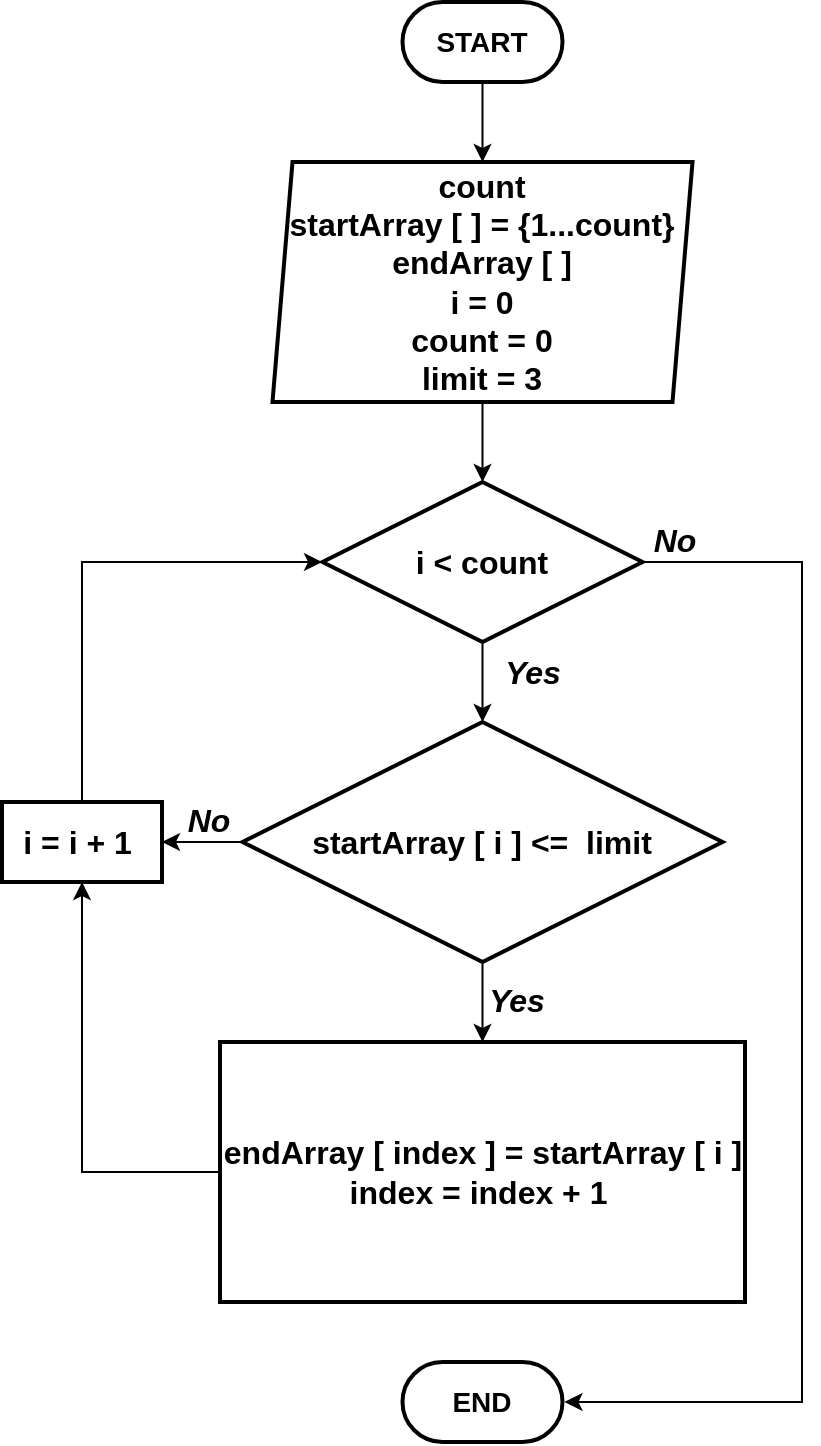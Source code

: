 <mxfile version="20.0.3" type="device"><diagram name="Page-1" id="74e2e168-ea6b-b213-b513-2b3c1d86103e"><mxGraphModel dx="778" dy="591" grid="1" gridSize="10" guides="1" tooltips="1" connect="1" arrows="1" fold="1" page="1" pageScale="1" pageWidth="1100" pageHeight="850" background="none" math="0" shadow="0"><root><mxCell id="0"/><mxCell id="1" parent="0"/><mxCell id="sgOok1tTQzbhQr9uPr8F-7" style="edgeStyle=orthogonalEdgeStyle;rounded=0;orthogonalLoop=1;jettySize=auto;html=1;entryX=0.5;entryY=0;entryDx=0;entryDy=0;fontSize=16;" edge="1" parent="1" target="sgOok1tTQzbhQr9uPr8F-4"><mxGeometry relative="1" as="geometry"><mxPoint x="280.25" y="81" as="sourcePoint"/></mxGeometry></mxCell><mxCell id="sgOok1tTQzbhQr9uPr8F-2" value="&lt;font style=&quot;font-size: 14px;&quot;&gt;&lt;b&gt;START&lt;/b&gt;&lt;/font&gt;" style="rounded=1;whiteSpace=wrap;html=1;perimeterSpacing=1;strokeWidth=2;sketch=0;glass=0;shadow=0;portConstraintRotation=0;fillColor=default;gradientColor=none;arcSize=50;" vertex="1" parent="1"><mxGeometry x="240.25" y="40" width="80" height="40" as="geometry"/></mxCell><mxCell id="sgOok1tTQzbhQr9uPr8F-3" value="&lt;font style=&quot;font-size: 14px;&quot;&gt;&lt;b&gt;END&lt;/b&gt;&lt;/font&gt;" style="rounded=1;whiteSpace=wrap;html=1;perimeterSpacing=1;strokeWidth=2;sketch=0;glass=0;shadow=0;portConstraintRotation=0;fillColor=default;gradientColor=none;arcSize=50;" vertex="1" parent="1"><mxGeometry x="240.25" y="720" width="80" height="40" as="geometry"/></mxCell><mxCell id="sgOok1tTQzbhQr9uPr8F-10" style="edgeStyle=orthogonalEdgeStyle;rounded=0;orthogonalLoop=1;jettySize=auto;html=1;fontSize=16;" edge="1" parent="1" source="sgOok1tTQzbhQr9uPr8F-4" target="sgOok1tTQzbhQr9uPr8F-8"><mxGeometry relative="1" as="geometry"/></mxCell><mxCell id="sgOok1tTQzbhQr9uPr8F-4" value="&lt;b style=&quot;font-size: 16px;&quot;&gt;count&lt;/b&gt;&lt;b style=&quot;font-size: 16px;&quot;&gt;&lt;br&gt;startArray [ ] = {1...count}&lt;br&gt;endArray [ ]&lt;br&gt;i = 0&lt;br&gt;count = 0&lt;br&gt;limit = 3&lt;br&gt;&lt;/b&gt;" style="shape=parallelogram;perimeter=parallelogramPerimeter;whiteSpace=wrap;html=1;fixedSize=1;shadow=0;glass=0;sketch=0;fontSize=14;strokeWidth=2;fillColor=default;gradientColor=none;size=10;" vertex="1" parent="1"><mxGeometry x="175.25" y="120" width="210" height="120" as="geometry"/></mxCell><mxCell id="sgOok1tTQzbhQr9uPr8F-19" style="edgeStyle=orthogonalEdgeStyle;rounded=0;orthogonalLoop=1;jettySize=auto;html=1;entryX=0.5;entryY=1;entryDx=0;entryDy=0;fontSize=16;" edge="1" parent="1" source="sgOok1tTQzbhQr9uPr8F-5" target="sgOok1tTQzbhQr9uPr8F-6"><mxGeometry relative="1" as="geometry"/></mxCell><mxCell id="sgOok1tTQzbhQr9uPr8F-5" value="&lt;b style=&quot;font-size: 16px;&quot;&gt;endArray [ index ] = startArray [ i ]&lt;br&gt;index = index + 1&amp;nbsp;&lt;/b&gt;" style="rounded=0;whiteSpace=wrap;html=1;shadow=0;glass=0;sketch=0;fontSize=14;strokeWidth=2;fillColor=default;gradientColor=none;" vertex="1" parent="1"><mxGeometry x="149" y="560" width="262.5" height="130" as="geometry"/></mxCell><mxCell id="sgOok1tTQzbhQr9uPr8F-18" style="edgeStyle=orthogonalEdgeStyle;rounded=0;orthogonalLoop=1;jettySize=auto;html=1;fontSize=16;" edge="1" parent="1" source="sgOok1tTQzbhQr9uPr8F-6"><mxGeometry relative="1" as="geometry"><mxPoint x="200" y="320" as="targetPoint"/><Array as="points"><mxPoint x="80" y="320"/></Array></mxGeometry></mxCell><mxCell id="sgOok1tTQzbhQr9uPr8F-6" value="&lt;b&gt;&lt;font style=&quot;font-size: 16px;&quot;&gt;i = i + 1&amp;nbsp;&lt;/font&gt;&lt;/b&gt;" style="rounded=0;whiteSpace=wrap;html=1;shadow=0;glass=0;sketch=0;fontSize=14;strokeWidth=2;fillColor=default;gradientColor=none;" vertex="1" parent="1"><mxGeometry x="40" y="440" width="80" height="40" as="geometry"/></mxCell><mxCell id="sgOok1tTQzbhQr9uPr8F-11" style="edgeStyle=orthogonalEdgeStyle;rounded=0;orthogonalLoop=1;jettySize=auto;html=1;entryX=0.5;entryY=0;entryDx=0;entryDy=0;fontSize=16;" edge="1" parent="1" source="sgOok1tTQzbhQr9uPr8F-8" target="sgOok1tTQzbhQr9uPr8F-9"><mxGeometry relative="1" as="geometry"/></mxCell><mxCell id="sgOok1tTQzbhQr9uPr8F-20" style="edgeStyle=orthogonalEdgeStyle;rounded=0;orthogonalLoop=1;jettySize=auto;html=1;entryX=1;entryY=0.5;entryDx=0;entryDy=0;fontSize=16;" edge="1" parent="1" source="sgOok1tTQzbhQr9uPr8F-8" target="sgOok1tTQzbhQr9uPr8F-3"><mxGeometry relative="1" as="geometry"><Array as="points"><mxPoint x="440" y="320"/><mxPoint x="440" y="740"/></Array></mxGeometry></mxCell><mxCell id="sgOok1tTQzbhQr9uPr8F-8" value="&lt;b&gt;i &amp;lt; count&lt;/b&gt;" style="rhombus;whiteSpace=wrap;html=1;shadow=0;glass=0;sketch=0;fontSize=16;strokeWidth=2;fillColor=default;gradientColor=none;" vertex="1" parent="1"><mxGeometry x="200.25" y="280" width="160" height="80" as="geometry"/></mxCell><mxCell id="sgOok1tTQzbhQr9uPr8F-12" style="edgeStyle=orthogonalEdgeStyle;rounded=0;orthogonalLoop=1;jettySize=auto;html=1;entryX=0.5;entryY=0;entryDx=0;entryDy=0;fontSize=16;" edge="1" parent="1" source="sgOok1tTQzbhQr9uPr8F-9" target="sgOok1tTQzbhQr9uPr8F-5"><mxGeometry relative="1" as="geometry"/></mxCell><mxCell id="sgOok1tTQzbhQr9uPr8F-16" style="edgeStyle=orthogonalEdgeStyle;rounded=0;orthogonalLoop=1;jettySize=auto;html=1;entryX=1;entryY=0.5;entryDx=0;entryDy=0;fontSize=16;" edge="1" parent="1" source="sgOok1tTQzbhQr9uPr8F-9" target="sgOok1tTQzbhQr9uPr8F-6"><mxGeometry relative="1" as="geometry"/></mxCell><mxCell id="sgOok1tTQzbhQr9uPr8F-9" value="&lt;b&gt;startArray [ i ] &amp;lt;=&amp;nbsp; limit&lt;/b&gt;" style="rhombus;whiteSpace=wrap;html=1;shadow=0;glass=0;sketch=0;fontSize=16;strokeWidth=2;fillColor=default;gradientColor=none;" vertex="1" parent="1"><mxGeometry x="160.25" y="400" width="240" height="120" as="geometry"/></mxCell><mxCell id="sgOok1tTQzbhQr9uPr8F-13" value="&lt;b&gt;&lt;i&gt;Yes&lt;/i&gt;&lt;/b&gt;" style="text;html=1;align=center;verticalAlign=middle;resizable=0;points=[];autosize=1;strokeColor=none;fillColor=none;fontSize=16;" vertex="1" parent="1"><mxGeometry x="272.25" y="524" width="50" height="30" as="geometry"/></mxCell><mxCell id="sgOok1tTQzbhQr9uPr8F-15" value="&lt;b&gt;&lt;i&gt;Yes&lt;/i&gt;&lt;/b&gt;" style="text;html=1;align=center;verticalAlign=middle;resizable=0;points=[];autosize=1;strokeColor=none;fillColor=none;fontSize=16;" vertex="1" parent="1"><mxGeometry x="280.25" y="360" width="50" height="30" as="geometry"/></mxCell><mxCell id="sgOok1tTQzbhQr9uPr8F-17" value="&lt;b&gt;&lt;i&gt;No&lt;/i&gt;&lt;/b&gt;" style="text;html=1;align=center;verticalAlign=middle;resizable=0;points=[];autosize=1;strokeColor=none;fillColor=none;fontSize=16;" vertex="1" parent="1"><mxGeometry x="118.25" y="434" width="50" height="30" as="geometry"/></mxCell><mxCell id="sgOok1tTQzbhQr9uPr8F-21" value="&lt;b&gt;&lt;i&gt;No&lt;/i&gt;&lt;/b&gt;" style="text;html=1;align=center;verticalAlign=middle;resizable=0;points=[];autosize=1;strokeColor=none;fillColor=none;fontSize=16;" vertex="1" parent="1"><mxGeometry x="351" y="294" width="50" height="30" as="geometry"/></mxCell></root></mxGraphModel></diagram></mxfile>